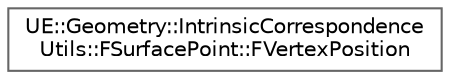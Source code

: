 digraph "Graphical Class Hierarchy"
{
 // INTERACTIVE_SVG=YES
 // LATEX_PDF_SIZE
  bgcolor="transparent";
  edge [fontname=Helvetica,fontsize=10,labelfontname=Helvetica,labelfontsize=10];
  node [fontname=Helvetica,fontsize=10,shape=box,height=0.2,width=0.4];
  rankdir="LR";
  Node0 [id="Node000000",label="UE::Geometry::IntrinsicCorrespondence\lUtils::FSurfacePoint::FVertexPosition",height=0.2,width=0.4,color="grey40", fillcolor="white", style="filled",URL="$df/db9/structUE_1_1Geometry_1_1IntrinsicCorrespondenceUtils_1_1FSurfacePoint_1_1FVertexPosition.html",tooltip=" "];
}
